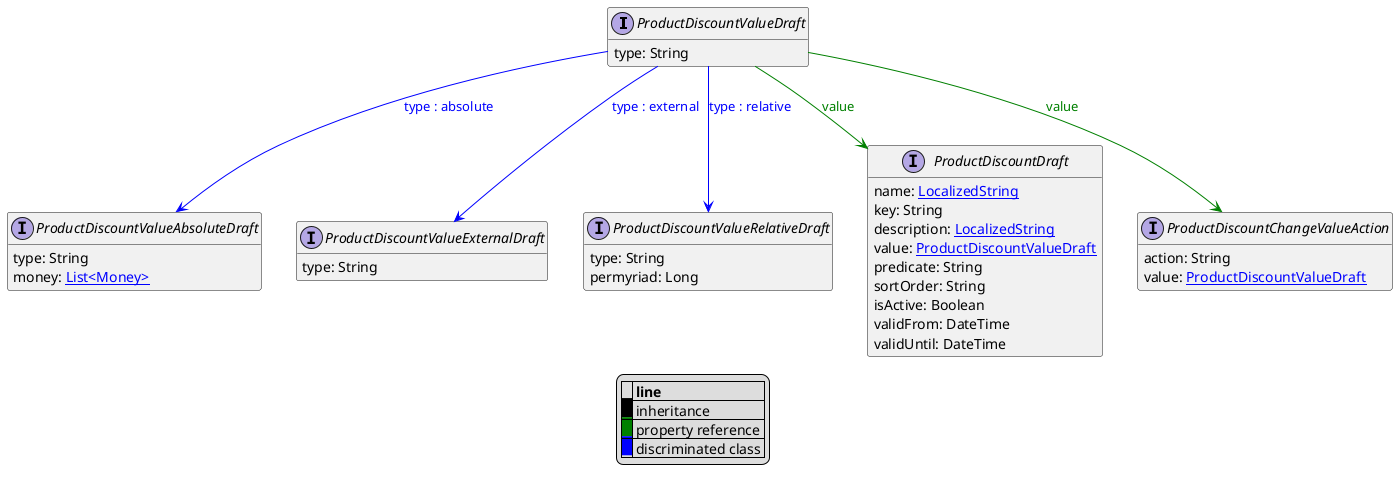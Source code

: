 @startuml

hide empty fields
hide empty methods
legend
|= |= line |
|<back:black>   </back>| inheritance |
|<back:green>   </back>| property reference |
|<back:blue>   </back>| discriminated class |
endlegend
interface ProductDiscountValueDraft [[ProductDiscountValueDraft.svg]]  {
    type: String
}


interface ProductDiscountValueAbsoluteDraft [[ProductDiscountValueAbsoluteDraft.svg]]  {
    type: String
    money: [[Money.svg List<Money>]]
}
interface ProductDiscountValueExternalDraft [[ProductDiscountValueExternalDraft.svg]]  {
    type: String
}
interface ProductDiscountValueRelativeDraft [[ProductDiscountValueRelativeDraft.svg]]  {
    type: String
    permyriad: Long
}
interface ProductDiscountDraft [[ProductDiscountDraft.svg]]  {
    name: [[LocalizedString.svg LocalizedString]]
    key: String
    description: [[LocalizedString.svg LocalizedString]]
    value: [[ProductDiscountValueDraft.svg ProductDiscountValueDraft]]
    predicate: String
    sortOrder: String
    isActive: Boolean
    validFrom: DateTime
    validUntil: DateTime
}
interface ProductDiscountChangeValueAction [[ProductDiscountChangeValueAction.svg]]  {
    action: String
    value: [[ProductDiscountValueDraft.svg ProductDiscountValueDraft]]
}
ProductDiscountValueDraft --> ProductDiscountValueAbsoluteDraft #blue;text:blue : "type : absolute"
ProductDiscountValueDraft --> ProductDiscountValueExternalDraft #blue;text:blue : "type : external"
ProductDiscountValueDraft --> ProductDiscountValueRelativeDraft #blue;text:blue : "type : relative"
ProductDiscountValueDraft --> ProductDiscountDraft #green;text:green : "value"
ProductDiscountValueDraft --> ProductDiscountChangeValueAction #green;text:green : "value"
@enduml
